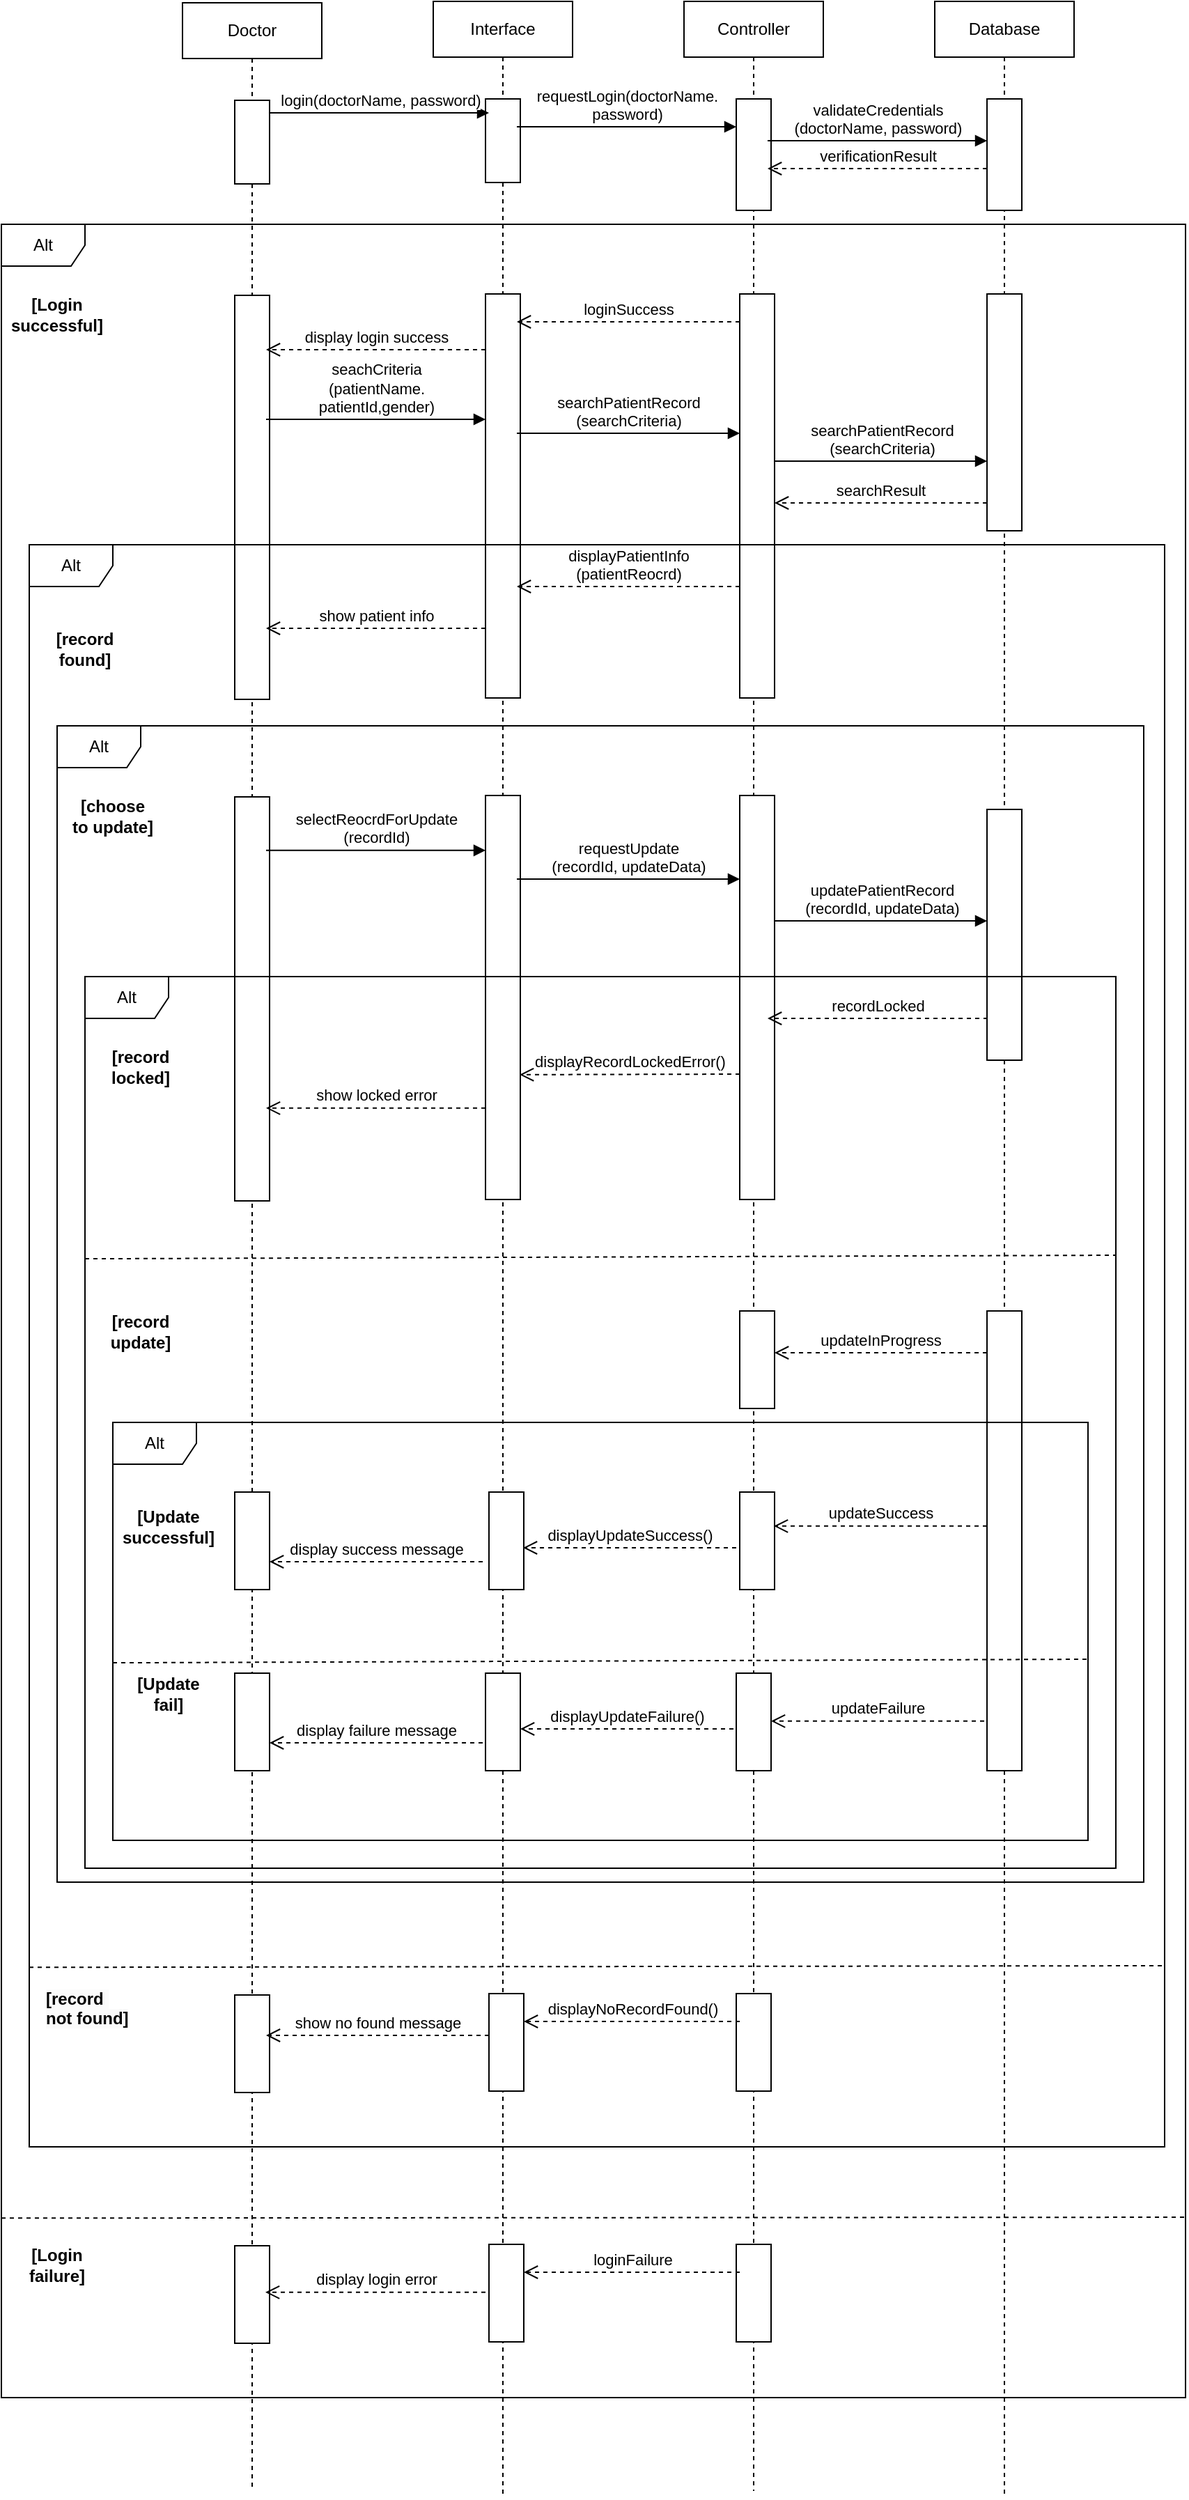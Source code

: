 <mxfile version="22.0.3" type="device">
  <diagram name="Page-1" id="2YBvvXClWsGukQMizWep">
    <mxGraphModel dx="1696" dy="686" grid="0" gridSize="10" guides="1" tooltips="1" connect="1" arrows="1" fold="1" page="0" pageScale="1" pageWidth="850" pageHeight="1100" math="0" shadow="0">
      <root>
        <mxCell id="0" />
        <mxCell id="1" parent="0" />
        <mxCell id="aM9ryv3xv72pqoxQDRHE-1" value="Doctor" style="shape=umlLifeline;perimeter=lifelinePerimeter;whiteSpace=wrap;html=1;container=0;dropTarget=0;collapsible=0;recursiveResize=0;outlineConnect=0;portConstraint=eastwest;newEdgeStyle={&quot;edgeStyle&quot;:&quot;elbowEdgeStyle&quot;,&quot;elbow&quot;:&quot;vertical&quot;,&quot;curved&quot;:0,&quot;rounded&quot;:0};" parent="1" vertex="1">
          <mxGeometry x="40" y="41" width="100" height="1783" as="geometry" />
        </mxCell>
        <mxCell id="aM9ryv3xv72pqoxQDRHE-2" value="" style="html=1;points=[];perimeter=orthogonalPerimeter;outlineConnect=0;targetShapes=umlLifeline;portConstraint=eastwest;newEdgeStyle={&quot;edgeStyle&quot;:&quot;elbowEdgeStyle&quot;,&quot;elbow&quot;:&quot;vertical&quot;,&quot;curved&quot;:0,&quot;rounded&quot;:0};" parent="aM9ryv3xv72pqoxQDRHE-1" vertex="1">
          <mxGeometry x="37.5" y="70" width="25" height="60" as="geometry" />
        </mxCell>
        <mxCell id="Yi0YoR2tTTPQUQmLsUzV-11" value="" style="html=1;points=[];perimeter=orthogonalPerimeter;outlineConnect=0;targetShapes=umlLifeline;portConstraint=eastwest;newEdgeStyle={&quot;edgeStyle&quot;:&quot;elbowEdgeStyle&quot;,&quot;elbow&quot;:&quot;vertical&quot;,&quot;curved&quot;:0,&quot;rounded&quot;:0};" vertex="1" parent="aM9ryv3xv72pqoxQDRHE-1">
          <mxGeometry x="37.5" y="210" width="25" height="290" as="geometry" />
        </mxCell>
        <mxCell id="Yi0YoR2tTTPQUQmLsUzV-28" value="" style="html=1;points=[];perimeter=orthogonalPerimeter;outlineConnect=0;targetShapes=umlLifeline;portConstraint=eastwest;newEdgeStyle={&quot;edgeStyle&quot;:&quot;elbowEdgeStyle&quot;,&quot;elbow&quot;:&quot;vertical&quot;,&quot;curved&quot;:0,&quot;rounded&quot;:0};" vertex="1" parent="aM9ryv3xv72pqoxQDRHE-1">
          <mxGeometry x="37.5" y="570" width="25" height="290" as="geometry" />
        </mxCell>
        <mxCell id="Yi0YoR2tTTPQUQmLsUzV-66" value="" style="html=1;points=[];perimeter=orthogonalPerimeter;outlineConnect=0;targetShapes=umlLifeline;portConstraint=eastwest;newEdgeStyle={&quot;edgeStyle&quot;:&quot;elbowEdgeStyle&quot;,&quot;elbow&quot;:&quot;vertical&quot;,&quot;curved&quot;:0,&quot;rounded&quot;:0};" vertex="1" parent="aM9ryv3xv72pqoxQDRHE-1">
          <mxGeometry x="37.5" y="1430" width="25" height="70" as="geometry" />
        </mxCell>
        <mxCell id="Yi0YoR2tTTPQUQmLsUzV-74" value="" style="html=1;points=[];perimeter=orthogonalPerimeter;outlineConnect=0;targetShapes=umlLifeline;portConstraint=eastwest;newEdgeStyle={&quot;edgeStyle&quot;:&quot;elbowEdgeStyle&quot;,&quot;elbow&quot;:&quot;vertical&quot;,&quot;curved&quot;:0,&quot;rounded&quot;:0};" vertex="1" parent="aM9ryv3xv72pqoxQDRHE-1">
          <mxGeometry x="37.5" y="1610" width="25" height="70" as="geometry" />
        </mxCell>
        <mxCell id="aM9ryv3xv72pqoxQDRHE-5" value="Interface" style="shape=umlLifeline;perimeter=lifelinePerimeter;whiteSpace=wrap;html=1;container=0;dropTarget=0;collapsible=0;recursiveResize=0;outlineConnect=0;portConstraint=eastwest;newEdgeStyle={&quot;edgeStyle&quot;:&quot;elbowEdgeStyle&quot;,&quot;elbow&quot;:&quot;vertical&quot;,&quot;curved&quot;:0,&quot;rounded&quot;:0};" parent="1" vertex="1">
          <mxGeometry x="220" y="40" width="100" height="1792" as="geometry" />
        </mxCell>
        <mxCell id="Yi0YoR2tTTPQUQmLsUzV-1" value="" style="html=1;points=[];perimeter=orthogonalPerimeter;outlineConnect=0;targetShapes=umlLifeline;portConstraint=eastwest;newEdgeStyle={&quot;edgeStyle&quot;:&quot;elbowEdgeStyle&quot;,&quot;elbow&quot;:&quot;vertical&quot;,&quot;curved&quot;:0,&quot;rounded&quot;:0};" vertex="1" parent="aM9ryv3xv72pqoxQDRHE-5">
          <mxGeometry x="37.5" y="70" width="25" height="60" as="geometry" />
        </mxCell>
        <mxCell id="Yi0YoR2tTTPQUQmLsUzV-12" value="" style="html=1;points=[];perimeter=orthogonalPerimeter;outlineConnect=0;targetShapes=umlLifeline;portConstraint=eastwest;newEdgeStyle={&quot;edgeStyle&quot;:&quot;elbowEdgeStyle&quot;,&quot;elbow&quot;:&quot;vertical&quot;,&quot;curved&quot;:0,&quot;rounded&quot;:0};" vertex="1" parent="aM9ryv3xv72pqoxQDRHE-5">
          <mxGeometry x="37.5" y="210" width="25" height="290" as="geometry" />
        </mxCell>
        <mxCell id="Yi0YoR2tTTPQUQmLsUzV-29" value="" style="html=1;points=[];perimeter=orthogonalPerimeter;outlineConnect=0;targetShapes=umlLifeline;portConstraint=eastwest;newEdgeStyle={&quot;edgeStyle&quot;:&quot;elbowEdgeStyle&quot;,&quot;elbow&quot;:&quot;vertical&quot;,&quot;curved&quot;:0,&quot;rounded&quot;:0};" vertex="1" parent="aM9ryv3xv72pqoxQDRHE-5">
          <mxGeometry x="37.5" y="570" width="25" height="290" as="geometry" />
        </mxCell>
        <mxCell id="aM9ryv3xv72pqoxQDRHE-7" value="login(doctorName, password)" style="html=1;verticalAlign=bottom;endArrow=block;edgeStyle=elbowEdgeStyle;elbow=vertical;curved=0;rounded=0;" parent="1" source="aM9ryv3xv72pqoxQDRHE-2" edge="1">
          <mxGeometry relative="1" as="geometry">
            <mxPoint x="195" y="130" as="sourcePoint" />
            <Array as="points">
              <mxPoint x="180" y="120" />
            </Array>
            <mxPoint x="260" y="120" as="targetPoint" />
          </mxGeometry>
        </mxCell>
        <mxCell id="Yi0YoR2tTTPQUQmLsUzV-2" value="Controller" style="shape=umlLifeline;perimeter=lifelinePerimeter;whiteSpace=wrap;html=1;container=0;dropTarget=0;collapsible=0;recursiveResize=0;outlineConnect=0;portConstraint=eastwest;newEdgeStyle={&quot;edgeStyle&quot;:&quot;elbowEdgeStyle&quot;,&quot;elbow&quot;:&quot;vertical&quot;,&quot;curved&quot;:0,&quot;rounded&quot;:0};" vertex="1" parent="1">
          <mxGeometry x="400" y="40" width="100" height="1787" as="geometry" />
        </mxCell>
        <mxCell id="Yi0YoR2tTTPQUQmLsUzV-3" value="" style="html=1;points=[];perimeter=orthogonalPerimeter;outlineConnect=0;targetShapes=umlLifeline;portConstraint=eastwest;newEdgeStyle={&quot;edgeStyle&quot;:&quot;elbowEdgeStyle&quot;,&quot;elbow&quot;:&quot;vertical&quot;,&quot;curved&quot;:0,&quot;rounded&quot;:0};" vertex="1" parent="Yi0YoR2tTTPQUQmLsUzV-2">
          <mxGeometry x="37.5" y="70" width="25" height="80" as="geometry" />
        </mxCell>
        <mxCell id="Yi0YoR2tTTPQUQmLsUzV-4" value="requestLogin(doctorName.&lt;br&gt;password)" style="html=1;verticalAlign=bottom;endArrow=block;curved=0;rounded=0;" edge="1" parent="1">
          <mxGeometry width="80" relative="1" as="geometry">
            <mxPoint x="280" y="130" as="sourcePoint" />
            <mxPoint x="437.5" y="130" as="targetPoint" />
          </mxGeometry>
        </mxCell>
        <mxCell id="Yi0YoR2tTTPQUQmLsUzV-5" value="Database" style="shape=umlLifeline;perimeter=lifelinePerimeter;whiteSpace=wrap;html=1;container=0;dropTarget=0;collapsible=0;recursiveResize=0;outlineConnect=0;portConstraint=eastwest;newEdgeStyle={&quot;edgeStyle&quot;:&quot;elbowEdgeStyle&quot;,&quot;elbow&quot;:&quot;vertical&quot;,&quot;curved&quot;:0,&quot;rounded&quot;:0};" vertex="1" parent="1">
          <mxGeometry x="580" y="40" width="100" height="1790" as="geometry" />
        </mxCell>
        <mxCell id="Yi0YoR2tTTPQUQmLsUzV-6" value="" style="html=1;points=[];perimeter=orthogonalPerimeter;outlineConnect=0;targetShapes=umlLifeline;portConstraint=eastwest;newEdgeStyle={&quot;edgeStyle&quot;:&quot;elbowEdgeStyle&quot;,&quot;elbow&quot;:&quot;vertical&quot;,&quot;curved&quot;:0,&quot;rounded&quot;:0};" vertex="1" parent="Yi0YoR2tTTPQUQmLsUzV-5">
          <mxGeometry x="37.5" y="70" width="25" height="80" as="geometry" />
        </mxCell>
        <mxCell id="Yi0YoR2tTTPQUQmLsUzV-19" value="" style="html=1;points=[];perimeter=orthogonalPerimeter;outlineConnect=0;targetShapes=umlLifeline;portConstraint=eastwest;newEdgeStyle={&quot;edgeStyle&quot;:&quot;elbowEdgeStyle&quot;,&quot;elbow&quot;:&quot;vertical&quot;,&quot;curved&quot;:0,&quot;rounded&quot;:0};" vertex="1" parent="Yi0YoR2tTTPQUQmLsUzV-5">
          <mxGeometry x="37.5" y="210" width="25" height="170" as="geometry" />
        </mxCell>
        <mxCell id="Yi0YoR2tTTPQUQmLsUzV-34" value="" style="html=1;points=[];perimeter=orthogonalPerimeter;outlineConnect=0;targetShapes=umlLifeline;portConstraint=eastwest;newEdgeStyle={&quot;edgeStyle&quot;:&quot;elbowEdgeStyle&quot;,&quot;elbow&quot;:&quot;vertical&quot;,&quot;curved&quot;:0,&quot;rounded&quot;:0};" vertex="1" parent="Yi0YoR2tTTPQUQmLsUzV-5">
          <mxGeometry x="37.5" y="580" width="25" height="180" as="geometry" />
        </mxCell>
        <mxCell id="Yi0YoR2tTTPQUQmLsUzV-7" value="validateCredentials&lt;br&gt;(doctorName, password)" style="html=1;verticalAlign=bottom;endArrow=block;curved=0;rounded=0;" edge="1" parent="1" target="Yi0YoR2tTTPQUQmLsUzV-6">
          <mxGeometry width="80" relative="1" as="geometry">
            <mxPoint x="460" y="140" as="sourcePoint" />
            <mxPoint x="540" y="140" as="targetPoint" />
          </mxGeometry>
        </mxCell>
        <mxCell id="Yi0YoR2tTTPQUQmLsUzV-8" value="verificationResult" style="html=1;verticalAlign=bottom;endArrow=open;dashed=1;endSize=8;curved=0;rounded=0;entryX=0.9;entryY=0.625;entryDx=0;entryDy=0;entryPerimeter=0;" edge="1" parent="1" source="Yi0YoR2tTTPQUQmLsUzV-6" target="Yi0YoR2tTTPQUQmLsUzV-3">
          <mxGeometry relative="1" as="geometry">
            <mxPoint x="550" y="160" as="sourcePoint" />
            <mxPoint x="470" y="160" as="targetPoint" />
          </mxGeometry>
        </mxCell>
        <mxCell id="Yi0YoR2tTTPQUQmLsUzV-9" value="Alt" style="shape=umlFrame;whiteSpace=wrap;html=1;pointerEvents=0;" vertex="1" parent="1">
          <mxGeometry x="-90" y="200" width="850" height="1560" as="geometry" />
        </mxCell>
        <mxCell id="Yi0YoR2tTTPQUQmLsUzV-10" value="&lt;b&gt;[Login successful]&lt;/b&gt;" style="text;html=1;strokeColor=none;fillColor=none;align=center;verticalAlign=middle;whiteSpace=wrap;rounded=0;" vertex="1" parent="1">
          <mxGeometry x="-80" y="250" width="60" height="30" as="geometry" />
        </mxCell>
        <mxCell id="Yi0YoR2tTTPQUQmLsUzV-13" value="" style="html=1;points=[];perimeter=orthogonalPerimeter;outlineConnect=0;targetShapes=umlLifeline;portConstraint=eastwest;newEdgeStyle={&quot;edgeStyle&quot;:&quot;elbowEdgeStyle&quot;,&quot;elbow&quot;:&quot;vertical&quot;,&quot;curved&quot;:0,&quot;rounded&quot;:0};" vertex="1" parent="1">
          <mxGeometry x="440" y="250" width="25" height="290" as="geometry" />
        </mxCell>
        <mxCell id="Yi0YoR2tTTPQUQmLsUzV-14" value="loginSuccess" style="html=1;verticalAlign=bottom;endArrow=open;dashed=1;endSize=8;curved=0;rounded=0;" edge="1" parent="1" source="Yi0YoR2tTTPQUQmLsUzV-13">
          <mxGeometry relative="1" as="geometry">
            <mxPoint x="360" y="270" as="sourcePoint" />
            <mxPoint x="280" y="270" as="targetPoint" />
          </mxGeometry>
        </mxCell>
        <mxCell id="Yi0YoR2tTTPQUQmLsUzV-15" value="display login success" style="html=1;verticalAlign=bottom;endArrow=open;dashed=1;endSize=8;curved=0;rounded=0;" edge="1" parent="1" source="Yi0YoR2tTTPQUQmLsUzV-12">
          <mxGeometry relative="1" as="geometry">
            <mxPoint x="180" y="290" as="sourcePoint" />
            <mxPoint x="100" y="290" as="targetPoint" />
          </mxGeometry>
        </mxCell>
        <mxCell id="Yi0YoR2tTTPQUQmLsUzV-16" value="Alt" style="shape=umlFrame;whiteSpace=wrap;html=1;pointerEvents=0;" vertex="1" parent="1">
          <mxGeometry x="-70" y="430" width="815" height="1150" as="geometry" />
        </mxCell>
        <mxCell id="Yi0YoR2tTTPQUQmLsUzV-17" value="seachCriteria&lt;br&gt;(patientName. &lt;br&gt;patientId,gender)" style="html=1;verticalAlign=bottom;endArrow=block;curved=0;rounded=0;" edge="1" parent="1">
          <mxGeometry width="80" relative="1" as="geometry">
            <mxPoint x="100" y="340" as="sourcePoint" />
            <mxPoint x="257.5" y="340" as="targetPoint" />
          </mxGeometry>
        </mxCell>
        <mxCell id="Yi0YoR2tTTPQUQmLsUzV-18" value="searchPatientRecord&lt;br&gt;(searchCriteria)" style="html=1;verticalAlign=bottom;endArrow=block;curved=0;rounded=0;" edge="1" parent="1" target="Yi0YoR2tTTPQUQmLsUzV-13">
          <mxGeometry width="80" relative="1" as="geometry">
            <mxPoint x="280" y="350" as="sourcePoint" />
            <mxPoint x="360" y="350" as="targetPoint" />
          </mxGeometry>
        </mxCell>
        <mxCell id="Yi0YoR2tTTPQUQmLsUzV-20" value="searchPatientRecord&lt;br style=&quot;border-color: var(--border-color);&quot;&gt;(searchCriteria)" style="html=1;verticalAlign=bottom;endArrow=block;curved=0;rounded=0;" edge="1" parent="1" target="Yi0YoR2tTTPQUQmLsUzV-19">
          <mxGeometry width="80" relative="1" as="geometry">
            <mxPoint x="465" y="370" as="sourcePoint" />
            <mxPoint x="545" y="370" as="targetPoint" />
          </mxGeometry>
        </mxCell>
        <mxCell id="Yi0YoR2tTTPQUQmLsUzV-21" value="searchResult" style="html=1;verticalAlign=bottom;endArrow=open;dashed=1;endSize=8;curved=0;rounded=0;" edge="1" parent="1">
          <mxGeometry relative="1" as="geometry">
            <mxPoint x="617.5" y="400" as="sourcePoint" />
            <mxPoint x="465" y="400" as="targetPoint" />
          </mxGeometry>
        </mxCell>
        <mxCell id="Yi0YoR2tTTPQUQmLsUzV-22" value="&lt;b&gt;[record found]&lt;/b&gt;" style="text;html=1;strokeColor=none;fillColor=none;align=center;verticalAlign=middle;whiteSpace=wrap;rounded=0;" vertex="1" parent="1">
          <mxGeometry x="-60" y="490" width="60" height="30" as="geometry" />
        </mxCell>
        <mxCell id="Yi0YoR2tTTPQUQmLsUzV-23" value="displayPatientInfo&lt;br&gt;(patientReocrd)" style="html=1;verticalAlign=bottom;endArrow=open;dashed=1;endSize=8;curved=0;rounded=0;" edge="1" parent="1">
          <mxGeometry relative="1" as="geometry">
            <mxPoint x="440" y="460.0" as="sourcePoint" />
            <mxPoint x="280" y="460" as="targetPoint" />
          </mxGeometry>
        </mxCell>
        <mxCell id="Yi0YoR2tTTPQUQmLsUzV-24" value="show patient info" style="html=1;verticalAlign=bottom;endArrow=open;dashed=1;endSize=8;curved=0;rounded=0;" edge="1" parent="1">
          <mxGeometry relative="1" as="geometry">
            <mxPoint x="257.5" y="490.0" as="sourcePoint" />
            <mxPoint x="100" y="490" as="targetPoint" />
          </mxGeometry>
        </mxCell>
        <mxCell id="Yi0YoR2tTTPQUQmLsUzV-25" value="Alt" style="shape=umlFrame;whiteSpace=wrap;html=1;pointerEvents=0;" vertex="1" parent="1">
          <mxGeometry x="-50" y="560" width="780" height="830" as="geometry" />
        </mxCell>
        <mxCell id="Yi0YoR2tTTPQUQmLsUzV-26" value="&lt;b&gt;[choose to update]&lt;/b&gt;" style="text;html=1;strokeColor=none;fillColor=none;align=center;verticalAlign=middle;whiteSpace=wrap;rounded=0;" vertex="1" parent="1">
          <mxGeometry x="-40" y="610" width="60" height="30" as="geometry" />
        </mxCell>
        <mxCell id="Yi0YoR2tTTPQUQmLsUzV-30" value="selectReocrdForUpdate&lt;br&gt;(recordId)" style="html=1;verticalAlign=bottom;endArrow=block;curved=0;rounded=0;" edge="1" parent="1">
          <mxGeometry width="80" relative="1" as="geometry">
            <mxPoint x="100" y="649.41" as="sourcePoint" />
            <mxPoint x="257.5" y="649.41" as="targetPoint" />
          </mxGeometry>
        </mxCell>
        <mxCell id="Yi0YoR2tTTPQUQmLsUzV-32" value="requestUpdate&lt;br&gt;(recordId, updateData)" style="html=1;verticalAlign=bottom;endArrow=block;curved=0;rounded=0;" edge="1" parent="1">
          <mxGeometry width="80" relative="1" as="geometry">
            <mxPoint x="280" y="670" as="sourcePoint" />
            <mxPoint x="440" y="670.0" as="targetPoint" />
            <mxPoint as="offset" />
          </mxGeometry>
        </mxCell>
        <mxCell id="Yi0YoR2tTTPQUQmLsUzV-33" value="" style="html=1;points=[];perimeter=orthogonalPerimeter;outlineConnect=0;targetShapes=umlLifeline;portConstraint=eastwest;newEdgeStyle={&quot;edgeStyle&quot;:&quot;elbowEdgeStyle&quot;,&quot;elbow&quot;:&quot;vertical&quot;,&quot;curved&quot;:0,&quot;rounded&quot;:0};" vertex="1" parent="1">
          <mxGeometry x="440" y="610" width="25" height="290" as="geometry" />
        </mxCell>
        <mxCell id="Yi0YoR2tTTPQUQmLsUzV-35" value="updatePatientRecord&lt;br&gt;(recordId, updateData)" style="html=1;verticalAlign=bottom;endArrow=block;curved=0;rounded=0;" edge="1" parent="1">
          <mxGeometry x="0.003" width="80" relative="1" as="geometry">
            <mxPoint x="465" y="700" as="sourcePoint" />
            <mxPoint x="617.5" y="700.0" as="targetPoint" />
            <mxPoint as="offset" />
          </mxGeometry>
        </mxCell>
        <mxCell id="Yi0YoR2tTTPQUQmLsUzV-36" value="Alt" style="shape=umlFrame;whiteSpace=wrap;html=1;pointerEvents=0;" vertex="1" parent="1">
          <mxGeometry x="-30" y="740" width="740" height="640" as="geometry" />
        </mxCell>
        <mxCell id="Yi0YoR2tTTPQUQmLsUzV-37" value="&lt;b&gt;[record locked]&lt;/b&gt;" style="text;html=1;strokeColor=none;fillColor=none;align=center;verticalAlign=middle;whiteSpace=wrap;rounded=0;" vertex="1" parent="1">
          <mxGeometry x="-20" y="790" width="60" height="30" as="geometry" />
        </mxCell>
        <mxCell id="Yi0YoR2tTTPQUQmLsUzV-39" value="show locked error" style="html=1;verticalAlign=bottom;endArrow=open;dashed=1;endSize=8;curved=0;rounded=0;" edge="1" parent="1">
          <mxGeometry relative="1" as="geometry">
            <mxPoint x="257.5" y="834.41" as="sourcePoint" />
            <mxPoint x="100" y="834.41" as="targetPoint" />
          </mxGeometry>
        </mxCell>
        <mxCell id="Yi0YoR2tTTPQUQmLsUzV-41" value="displayRecordLockedError()" style="html=1;verticalAlign=bottom;endArrow=open;dashed=1;endSize=8;curved=0;rounded=0;" edge="1" parent="1">
          <mxGeometry relative="1" as="geometry">
            <mxPoint x="440" y="810" as="sourcePoint" />
            <mxPoint x="282" y="810.41" as="targetPoint" />
          </mxGeometry>
        </mxCell>
        <mxCell id="Yi0YoR2tTTPQUQmLsUzV-42" value="recordLocked" style="html=1;verticalAlign=bottom;endArrow=open;dashed=1;endSize=8;curved=0;rounded=0;" edge="1" parent="1">
          <mxGeometry relative="1" as="geometry">
            <mxPoint x="618" y="770" as="sourcePoint" />
            <mxPoint x="460" y="770" as="targetPoint" />
          </mxGeometry>
        </mxCell>
        <mxCell id="Yi0YoR2tTTPQUQmLsUzV-43" value="" style="endArrow=none;dashed=1;html=1;rounded=0;exitX=0.002;exitY=0.473;exitDx=0;exitDy=0;exitPerimeter=0;entryX=1.002;entryY=0.469;entryDx=0;entryDy=0;entryPerimeter=0;" edge="1" parent="1">
          <mxGeometry width="50" height="50" relative="1" as="geometry">
            <mxPoint x="-30.0" y="942.56" as="sourcePoint" />
            <mxPoint x="710" y="940.0" as="targetPoint" />
          </mxGeometry>
        </mxCell>
        <mxCell id="Yi0YoR2tTTPQUQmLsUzV-44" value="&lt;b&gt;[record update]&lt;/b&gt;" style="text;html=1;strokeColor=none;fillColor=none;align=center;verticalAlign=middle;whiteSpace=wrap;rounded=0;" vertex="1" parent="1">
          <mxGeometry x="-20" y="980" width="60" height="30" as="geometry" />
        </mxCell>
        <mxCell id="Yi0YoR2tTTPQUQmLsUzV-45" value="" style="html=1;points=[];perimeter=orthogonalPerimeter;outlineConnect=0;targetShapes=umlLifeline;portConstraint=eastwest;newEdgeStyle={&quot;edgeStyle&quot;:&quot;elbowEdgeStyle&quot;,&quot;elbow&quot;:&quot;vertical&quot;,&quot;curved&quot;:0,&quot;rounded&quot;:0};" vertex="1" parent="1">
          <mxGeometry x="617.5" y="980" width="25" height="330" as="geometry" />
        </mxCell>
        <mxCell id="Yi0YoR2tTTPQUQmLsUzV-46" value="" style="html=1;points=[];perimeter=orthogonalPerimeter;outlineConnect=0;targetShapes=umlLifeline;portConstraint=eastwest;newEdgeStyle={&quot;edgeStyle&quot;:&quot;elbowEdgeStyle&quot;,&quot;elbow&quot;:&quot;vertical&quot;,&quot;curved&quot;:0,&quot;rounded&quot;:0};" vertex="1" parent="1">
          <mxGeometry x="440" y="980" width="25" height="70" as="geometry" />
        </mxCell>
        <mxCell id="Yi0YoR2tTTPQUQmLsUzV-47" value="updateInProgress" style="html=1;verticalAlign=bottom;endArrow=open;dashed=1;endSize=8;curved=0;rounded=0;" edge="1" parent="1" source="Yi0YoR2tTTPQUQmLsUzV-45">
          <mxGeometry relative="1" as="geometry">
            <mxPoint x="545" y="1010" as="sourcePoint" />
            <mxPoint x="465" y="1010" as="targetPoint" />
          </mxGeometry>
        </mxCell>
        <mxCell id="Yi0YoR2tTTPQUQmLsUzV-48" value="Alt" style="shape=umlFrame;whiteSpace=wrap;html=1;pointerEvents=0;" vertex="1" parent="1">
          <mxGeometry x="-10" y="1060" width="700" height="300" as="geometry" />
        </mxCell>
        <mxCell id="Yi0YoR2tTTPQUQmLsUzV-49" value="&lt;b&gt;[Update successful]&lt;/b&gt;" style="text;html=1;strokeColor=none;fillColor=none;align=center;verticalAlign=middle;whiteSpace=wrap;rounded=0;" vertex="1" parent="1">
          <mxGeometry y="1120" width="60" height="30" as="geometry" />
        </mxCell>
        <mxCell id="Yi0YoR2tTTPQUQmLsUzV-50" value="" style="endArrow=none;dashed=1;html=1;rounded=0;exitX=0.002;exitY=0.473;exitDx=0;exitDy=0;exitPerimeter=0;" edge="1" parent="1">
          <mxGeometry width="50" height="50" relative="1" as="geometry">
            <mxPoint x="-10.0" y="1232.56" as="sourcePoint" />
            <mxPoint x="690" y="1230" as="targetPoint" />
          </mxGeometry>
        </mxCell>
        <mxCell id="Yi0YoR2tTTPQUQmLsUzV-51" value="&lt;b&gt;[Update fail]&lt;/b&gt;" style="text;html=1;strokeColor=none;fillColor=none;align=center;verticalAlign=middle;whiteSpace=wrap;rounded=0;" vertex="1" parent="1">
          <mxGeometry y="1240" width="60" height="30" as="geometry" />
        </mxCell>
        <mxCell id="Yi0YoR2tTTPQUQmLsUzV-52" value="" style="html=1;points=[];perimeter=orthogonalPerimeter;outlineConnect=0;targetShapes=umlLifeline;portConstraint=eastwest;newEdgeStyle={&quot;edgeStyle&quot;:&quot;elbowEdgeStyle&quot;,&quot;elbow&quot;:&quot;vertical&quot;,&quot;curved&quot;:0,&quot;rounded&quot;:0};" vertex="1" parent="1">
          <mxGeometry x="440" y="1110" width="25" height="70" as="geometry" />
        </mxCell>
        <mxCell id="Yi0YoR2tTTPQUQmLsUzV-53" value="updateSuccess" style="html=1;verticalAlign=bottom;endArrow=open;dashed=1;endSize=8;curved=0;rounded=0;" edge="1" parent="1">
          <mxGeometry relative="1" as="geometry">
            <mxPoint x="617.5" y="1134.41" as="sourcePoint" />
            <mxPoint x="464.5" y="1134.41" as="targetPoint" />
          </mxGeometry>
        </mxCell>
        <mxCell id="Yi0YoR2tTTPQUQmLsUzV-54" value="" style="html=1;points=[];perimeter=orthogonalPerimeter;outlineConnect=0;targetShapes=umlLifeline;portConstraint=eastwest;newEdgeStyle={&quot;edgeStyle&quot;:&quot;elbowEdgeStyle&quot;,&quot;elbow&quot;:&quot;vertical&quot;,&quot;curved&quot;:0,&quot;rounded&quot;:0};" vertex="1" parent="1">
          <mxGeometry x="437.5" y="1240" width="25" height="70" as="geometry" />
        </mxCell>
        <mxCell id="Yi0YoR2tTTPQUQmLsUzV-55" value="updateFailure" style="html=1;verticalAlign=bottom;endArrow=open;dashed=1;endSize=8;curved=0;rounded=0;" edge="1" parent="1">
          <mxGeometry relative="1" as="geometry">
            <mxPoint x="615.5" y="1274.41" as="sourcePoint" />
            <mxPoint x="462.5" y="1274.41" as="targetPoint" />
          </mxGeometry>
        </mxCell>
        <mxCell id="Yi0YoR2tTTPQUQmLsUzV-56" value="" style="html=1;points=[];perimeter=orthogonalPerimeter;outlineConnect=0;targetShapes=umlLifeline;portConstraint=eastwest;newEdgeStyle={&quot;edgeStyle&quot;:&quot;elbowEdgeStyle&quot;,&quot;elbow&quot;:&quot;vertical&quot;,&quot;curved&quot;:0,&quot;rounded&quot;:0};" vertex="1" parent="1">
          <mxGeometry x="260" y="1110" width="25" height="70" as="geometry" />
        </mxCell>
        <mxCell id="Yi0YoR2tTTPQUQmLsUzV-57" value="" style="html=1;points=[];perimeter=orthogonalPerimeter;outlineConnect=0;targetShapes=umlLifeline;portConstraint=eastwest;newEdgeStyle={&quot;edgeStyle&quot;:&quot;elbowEdgeStyle&quot;,&quot;elbow&quot;:&quot;vertical&quot;,&quot;curved&quot;:0,&quot;rounded&quot;:0};" vertex="1" parent="1">
          <mxGeometry x="257.5" y="1240" width="25" height="70" as="geometry" />
        </mxCell>
        <mxCell id="Yi0YoR2tTTPQUQmLsUzV-58" value="displayUpdateSuccess()" style="html=1;verticalAlign=bottom;endArrow=open;dashed=1;endSize=8;curved=0;rounded=0;" edge="1" parent="1">
          <mxGeometry relative="1" as="geometry">
            <mxPoint x="437.5" y="1150" as="sourcePoint" />
            <mxPoint x="284.5" y="1150" as="targetPoint" />
          </mxGeometry>
        </mxCell>
        <mxCell id="Yi0YoR2tTTPQUQmLsUzV-59" value="displayUpdateFailure()" style="html=1;verticalAlign=bottom;endArrow=open;dashed=1;endSize=8;curved=0;rounded=0;" edge="1" parent="1">
          <mxGeometry relative="1" as="geometry">
            <mxPoint x="435.5" y="1280" as="sourcePoint" />
            <mxPoint x="282.5" y="1280" as="targetPoint" />
          </mxGeometry>
        </mxCell>
        <mxCell id="Yi0YoR2tTTPQUQmLsUzV-60" value="" style="html=1;points=[];perimeter=orthogonalPerimeter;outlineConnect=0;targetShapes=umlLifeline;portConstraint=eastwest;newEdgeStyle={&quot;edgeStyle&quot;:&quot;elbowEdgeStyle&quot;,&quot;elbow&quot;:&quot;vertical&quot;,&quot;curved&quot;:0,&quot;rounded&quot;:0};" vertex="1" parent="1">
          <mxGeometry x="77.5" y="1110" width="25" height="70" as="geometry" />
        </mxCell>
        <mxCell id="Yi0YoR2tTTPQUQmLsUzV-61" value="" style="html=1;points=[];perimeter=orthogonalPerimeter;outlineConnect=0;targetShapes=umlLifeline;portConstraint=eastwest;newEdgeStyle={&quot;edgeStyle&quot;:&quot;elbowEdgeStyle&quot;,&quot;elbow&quot;:&quot;vertical&quot;,&quot;curved&quot;:0,&quot;rounded&quot;:0};" vertex="1" parent="1">
          <mxGeometry x="77.5" y="1240" width="25" height="70" as="geometry" />
        </mxCell>
        <mxCell id="Yi0YoR2tTTPQUQmLsUzV-62" value="display success message" style="html=1;verticalAlign=bottom;endArrow=open;dashed=1;endSize=8;curved=0;rounded=0;" edge="1" parent="1">
          <mxGeometry relative="1" as="geometry">
            <mxPoint x="255.5" y="1160" as="sourcePoint" />
            <mxPoint x="102.5" y="1160" as="targetPoint" />
          </mxGeometry>
        </mxCell>
        <mxCell id="Yi0YoR2tTTPQUQmLsUzV-63" value="display failure message" style="html=1;verticalAlign=bottom;endArrow=open;dashed=1;endSize=8;curved=0;rounded=0;" edge="1" parent="1">
          <mxGeometry relative="1" as="geometry">
            <mxPoint x="255.5" y="1290" as="sourcePoint" />
            <mxPoint x="102.5" y="1290" as="targetPoint" />
          </mxGeometry>
        </mxCell>
        <mxCell id="Yi0YoR2tTTPQUQmLsUzV-64" value="" style="endArrow=none;dashed=1;html=1;rounded=0;exitX=0.002;exitY=0.473;exitDx=0;exitDy=0;exitPerimeter=0;entryX=1.001;entryY=0.87;entryDx=0;entryDy=0;entryPerimeter=0;" edge="1" parent="1">
          <mxGeometry width="50" height="50" relative="1" as="geometry">
            <mxPoint x="-70.0" y="1451.16" as="sourcePoint" />
            <mxPoint x="745.815" y="1450.0" as="targetPoint" />
          </mxGeometry>
        </mxCell>
        <mxCell id="Yi0YoR2tTTPQUQmLsUzV-65" value="&lt;b style=&quot;border-color: var(--border-color); color: rgb(0, 0, 0); font-family: Helvetica; font-size: 12px; font-style: normal; font-variant-ligatures: normal; font-variant-caps: normal; letter-spacing: normal; orphans: 2; text-align: center; text-indent: 0px; text-transform: none; widows: 2; word-spacing: 0px; -webkit-text-stroke-width: 0px; background-color: rgb(251, 251, 251); text-decoration-thickness: initial; text-decoration-style: initial; text-decoration-color: initial;&quot;&gt;[record&amp;nbsp; &lt;br&gt;not found]&lt;/b&gt;" style="text;whiteSpace=wrap;html=1;" vertex="1" parent="1">
          <mxGeometry x="-60" y="1460" width="75" height="40" as="geometry" />
        </mxCell>
        <mxCell id="Yi0YoR2tTTPQUQmLsUzV-67" value="" style="html=1;points=[];perimeter=orthogonalPerimeter;outlineConnect=0;targetShapes=umlLifeline;portConstraint=eastwest;newEdgeStyle={&quot;edgeStyle&quot;:&quot;elbowEdgeStyle&quot;,&quot;elbow&quot;:&quot;vertical&quot;,&quot;curved&quot;:0,&quot;rounded&quot;:0};" vertex="1" parent="1">
          <mxGeometry x="260" y="1470" width="25" height="70" as="geometry" />
        </mxCell>
        <mxCell id="Yi0YoR2tTTPQUQmLsUzV-68" value="show no found message" style="html=1;verticalAlign=bottom;endArrow=open;dashed=1;endSize=8;curved=0;rounded=0;" edge="1" parent="1">
          <mxGeometry relative="1" as="geometry">
            <mxPoint x="260" y="1500" as="sourcePoint" />
            <mxPoint x="100" y="1500" as="targetPoint" />
          </mxGeometry>
        </mxCell>
        <mxCell id="Yi0YoR2tTTPQUQmLsUzV-69" value="" style="html=1;points=[];perimeter=orthogonalPerimeter;outlineConnect=0;targetShapes=umlLifeline;portConstraint=eastwest;newEdgeStyle={&quot;edgeStyle&quot;:&quot;elbowEdgeStyle&quot;,&quot;elbow&quot;:&quot;vertical&quot;,&quot;curved&quot;:0,&quot;rounded&quot;:0};" vertex="1" parent="1">
          <mxGeometry x="437.5" y="1470" width="25" height="70" as="geometry" />
        </mxCell>
        <mxCell id="Yi0YoR2tTTPQUQmLsUzV-70" value="displayNoRecordFound()" style="html=1;verticalAlign=bottom;endArrow=open;dashed=1;endSize=8;curved=0;rounded=0;" edge="1" parent="1">
          <mxGeometry relative="1" as="geometry">
            <mxPoint x="440" y="1490" as="sourcePoint" />
            <mxPoint x="285" y="1490" as="targetPoint" />
          </mxGeometry>
        </mxCell>
        <mxCell id="Yi0YoR2tTTPQUQmLsUzV-71" value="" style="endArrow=none;dashed=1;html=1;rounded=0;exitX=0.002;exitY=0.473;exitDx=0;exitDy=0;exitPerimeter=0;entryX=1;entryY=0.917;entryDx=0;entryDy=0;entryPerimeter=0;" edge="1" parent="1" target="Yi0YoR2tTTPQUQmLsUzV-9">
          <mxGeometry width="50" height="50" relative="1" as="geometry">
            <mxPoint x="-90.0" y="1631.16" as="sourcePoint" />
            <mxPoint x="725.815" y="1630.0" as="targetPoint" />
          </mxGeometry>
        </mxCell>
        <mxCell id="Yi0YoR2tTTPQUQmLsUzV-72" value="&lt;b&gt;[Login failure]&lt;/b&gt;" style="text;html=1;strokeColor=none;fillColor=none;align=center;verticalAlign=middle;whiteSpace=wrap;rounded=0;" vertex="1" parent="1">
          <mxGeometry x="-80" y="1650" width="60" height="30" as="geometry" />
        </mxCell>
        <mxCell id="Yi0YoR2tTTPQUQmLsUzV-73" value="display login error" style="html=1;verticalAlign=bottom;endArrow=open;dashed=1;endSize=8;curved=0;rounded=0;" edge="1" parent="1">
          <mxGeometry relative="1" as="geometry">
            <mxPoint x="257.5" y="1684.41" as="sourcePoint" />
            <mxPoint x="99.5" y="1684.41" as="targetPoint" />
          </mxGeometry>
        </mxCell>
        <mxCell id="Yi0YoR2tTTPQUQmLsUzV-75" value="" style="html=1;points=[];perimeter=orthogonalPerimeter;outlineConnect=0;targetShapes=umlLifeline;portConstraint=eastwest;newEdgeStyle={&quot;edgeStyle&quot;:&quot;elbowEdgeStyle&quot;,&quot;elbow&quot;:&quot;vertical&quot;,&quot;curved&quot;:0,&quot;rounded&quot;:0};" vertex="1" parent="1">
          <mxGeometry x="260" y="1650" width="25" height="70" as="geometry" />
        </mxCell>
        <mxCell id="Yi0YoR2tTTPQUQmLsUzV-76" value="" style="html=1;points=[];perimeter=orthogonalPerimeter;outlineConnect=0;targetShapes=umlLifeline;portConstraint=eastwest;newEdgeStyle={&quot;edgeStyle&quot;:&quot;elbowEdgeStyle&quot;,&quot;elbow&quot;:&quot;vertical&quot;,&quot;curved&quot;:0,&quot;rounded&quot;:0};" vertex="1" parent="1">
          <mxGeometry x="437.5" y="1650" width="25" height="70" as="geometry" />
        </mxCell>
        <mxCell id="Yi0YoR2tTTPQUQmLsUzV-77" value="loginFailure" style="html=1;verticalAlign=bottom;endArrow=open;dashed=1;endSize=8;curved=0;rounded=0;" edge="1" parent="1">
          <mxGeometry relative="1" as="geometry">
            <mxPoint x="440" y="1670" as="sourcePoint" />
            <mxPoint x="285" y="1670" as="targetPoint" />
          </mxGeometry>
        </mxCell>
      </root>
    </mxGraphModel>
  </diagram>
</mxfile>
